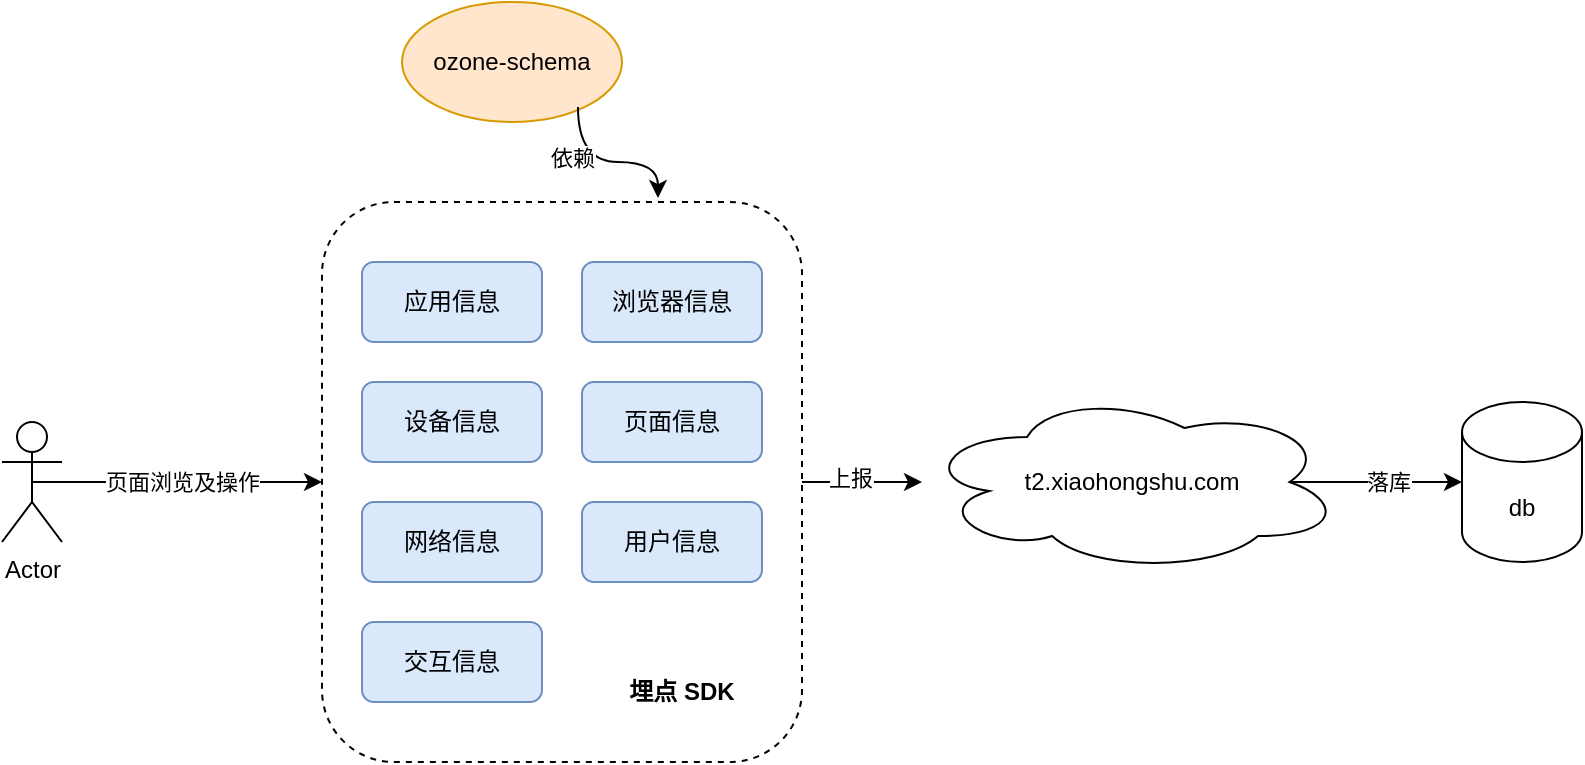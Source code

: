 <mxfile version="22.1.7" type="github">
  <diagram name="第 1 页" id="hFva2WAniShFFfcunT4v">
    <mxGraphModel dx="1026" dy="655" grid="1" gridSize="10" guides="1" tooltips="1" connect="1" arrows="1" fold="1" page="1" pageScale="1" pageWidth="1600" pageHeight="900" math="0" shadow="0">
      <root>
        <mxCell id="0" />
        <mxCell id="1" parent="0" />
        <mxCell id="oBDyeat0bFRR_VgskXgP-13" style="edgeStyle=orthogonalEdgeStyle;rounded=0;orthogonalLoop=1;jettySize=auto;html=1;exitX=0.5;exitY=0.5;exitDx=0;exitDy=0;exitPerimeter=0;entryX=0;entryY=0.5;entryDx=0;entryDy=0;" edge="1" parent="1" source="oBDyeat0bFRR_VgskXgP-1" target="oBDyeat0bFRR_VgskXgP-2">
          <mxGeometry relative="1" as="geometry" />
        </mxCell>
        <mxCell id="oBDyeat0bFRR_VgskXgP-15" value="页面浏览及操作" style="edgeLabel;html=1;align=center;verticalAlign=middle;resizable=0;points=[];" vertex="1" connectable="0" parent="oBDyeat0bFRR_VgskXgP-13">
          <mxGeometry x="-0.179" y="2" relative="1" as="geometry">
            <mxPoint x="15" y="2" as="offset" />
          </mxGeometry>
        </mxCell>
        <mxCell id="oBDyeat0bFRR_VgskXgP-1" value="Actor" style="shape=umlActor;verticalLabelPosition=bottom;verticalAlign=top;html=1;outlineConnect=0;" vertex="1" parent="1">
          <mxGeometry x="90" y="330" width="30" height="60" as="geometry" />
        </mxCell>
        <mxCell id="oBDyeat0bFRR_VgskXgP-8" style="edgeStyle=orthogonalEdgeStyle;rounded=0;orthogonalLoop=1;jettySize=auto;html=1;exitX=1;exitY=0.5;exitDx=0;exitDy=0;" edge="1" parent="1" source="oBDyeat0bFRR_VgskXgP-2" target="oBDyeat0bFRR_VgskXgP-4">
          <mxGeometry relative="1" as="geometry" />
        </mxCell>
        <mxCell id="oBDyeat0bFRR_VgskXgP-9" value="上报" style="edgeLabel;html=1;align=center;verticalAlign=middle;resizable=0;points=[];" vertex="1" connectable="0" parent="oBDyeat0bFRR_VgskXgP-8">
          <mxGeometry x="-0.22" y="2" relative="1" as="geometry">
            <mxPoint as="offset" />
          </mxGeometry>
        </mxCell>
        <mxCell id="oBDyeat0bFRR_VgskXgP-2" value="" style="rounded=1;whiteSpace=wrap;html=1;dashed=1;" vertex="1" parent="1">
          <mxGeometry x="250" y="220" width="240" height="280" as="geometry" />
        </mxCell>
        <mxCell id="oBDyeat0bFRR_VgskXgP-3" value="应用信息" style="rounded=1;whiteSpace=wrap;html=1;fillColor=#dae8fc;strokeColor=#6c8ebf;" vertex="1" parent="1">
          <mxGeometry x="270" y="250" width="90" height="40" as="geometry" />
        </mxCell>
        <mxCell id="oBDyeat0bFRR_VgskXgP-6" style="edgeStyle=orthogonalEdgeStyle;rounded=0;orthogonalLoop=1;jettySize=auto;html=1;exitX=0.875;exitY=0.5;exitDx=0;exitDy=0;exitPerimeter=0;" edge="1" parent="1" source="oBDyeat0bFRR_VgskXgP-4" target="oBDyeat0bFRR_VgskXgP-5">
          <mxGeometry relative="1" as="geometry" />
        </mxCell>
        <mxCell id="oBDyeat0bFRR_VgskXgP-10" value="落库" style="edgeLabel;html=1;align=center;verticalAlign=middle;resizable=0;points=[];" vertex="1" connectable="0" parent="oBDyeat0bFRR_VgskXgP-6">
          <mxGeometry x="-0.205" y="4" relative="1" as="geometry">
            <mxPoint x="14" y="4" as="offset" />
          </mxGeometry>
        </mxCell>
        <mxCell id="oBDyeat0bFRR_VgskXgP-4" value="t2.xiaohongshu.com" style="ellipse;shape=cloud;whiteSpace=wrap;html=1;" vertex="1" parent="1">
          <mxGeometry x="550" y="315" width="210" height="90" as="geometry" />
        </mxCell>
        <mxCell id="oBDyeat0bFRR_VgskXgP-5" value="db" style="shape=cylinder3;whiteSpace=wrap;html=1;boundedLbl=1;backgroundOutline=1;size=15;" vertex="1" parent="1">
          <mxGeometry x="820" y="320" width="60" height="80" as="geometry" />
        </mxCell>
        <mxCell id="oBDyeat0bFRR_VgskXgP-7" value="埋点 SDK" style="text;html=1;strokeColor=none;fillColor=none;align=center;verticalAlign=middle;whiteSpace=wrap;rounded=0;fontStyle=1" vertex="1" parent="1">
          <mxGeometry x="400" y="450" width="60" height="30" as="geometry" />
        </mxCell>
        <mxCell id="oBDyeat0bFRR_VgskXgP-16" value="浏览器信息" style="rounded=1;whiteSpace=wrap;html=1;fillColor=#dae8fc;strokeColor=#6c8ebf;" vertex="1" parent="1">
          <mxGeometry x="380" y="250" width="90" height="40" as="geometry" />
        </mxCell>
        <mxCell id="oBDyeat0bFRR_VgskXgP-17" value="设备信息" style="rounded=1;whiteSpace=wrap;html=1;fillColor=#dae8fc;strokeColor=#6c8ebf;" vertex="1" parent="1">
          <mxGeometry x="270" y="310" width="90" height="40" as="geometry" />
        </mxCell>
        <mxCell id="oBDyeat0bFRR_VgskXgP-18" value="页面信息" style="rounded=1;whiteSpace=wrap;html=1;fillColor=#dae8fc;strokeColor=#6c8ebf;" vertex="1" parent="1">
          <mxGeometry x="380" y="310" width="90" height="40" as="geometry" />
        </mxCell>
        <mxCell id="oBDyeat0bFRR_VgskXgP-19" value="网络信息" style="rounded=1;whiteSpace=wrap;html=1;fillColor=#dae8fc;strokeColor=#6c8ebf;" vertex="1" parent="1">
          <mxGeometry x="270" y="370" width="90" height="40" as="geometry" />
        </mxCell>
        <mxCell id="oBDyeat0bFRR_VgskXgP-20" value="用户信息" style="rounded=1;whiteSpace=wrap;html=1;fillColor=#dae8fc;strokeColor=#6c8ebf;" vertex="1" parent="1">
          <mxGeometry x="380" y="370" width="90" height="40" as="geometry" />
        </mxCell>
        <mxCell id="oBDyeat0bFRR_VgskXgP-21" value="交互信息" style="rounded=1;whiteSpace=wrap;html=1;fillColor=#dae8fc;strokeColor=#6c8ebf;" vertex="1" parent="1">
          <mxGeometry x="270" y="430" width="90" height="40" as="geometry" />
        </mxCell>
        <mxCell id="oBDyeat0bFRR_VgskXgP-24" value="ozone-schema" style="ellipse;whiteSpace=wrap;html=1;fillColor=#ffe6cc;strokeColor=#d79b00;" vertex="1" parent="1">
          <mxGeometry x="290" y="120" width="110" height="60" as="geometry" />
        </mxCell>
        <mxCell id="oBDyeat0bFRR_VgskXgP-25" style="edgeStyle=orthogonalEdgeStyle;orthogonalLoop=1;jettySize=auto;html=1;exitX=0.8;exitY=0.875;exitDx=0;exitDy=0;entryX=0.7;entryY=-0.007;entryDx=0;entryDy=0;entryPerimeter=0;exitPerimeter=0;curved=1;" edge="1" parent="1" source="oBDyeat0bFRR_VgskXgP-24" target="oBDyeat0bFRR_VgskXgP-2">
          <mxGeometry relative="1" as="geometry" />
        </mxCell>
        <mxCell id="oBDyeat0bFRR_VgskXgP-26" value="依赖" style="edgeLabel;html=1;align=center;verticalAlign=middle;resizable=0;points=[];" vertex="1" connectable="0" parent="oBDyeat0bFRR_VgskXgP-25">
          <mxGeometry x="-0.402" y="-3" relative="1" as="geometry">
            <mxPoint as="offset" />
          </mxGeometry>
        </mxCell>
      </root>
    </mxGraphModel>
  </diagram>
</mxfile>
